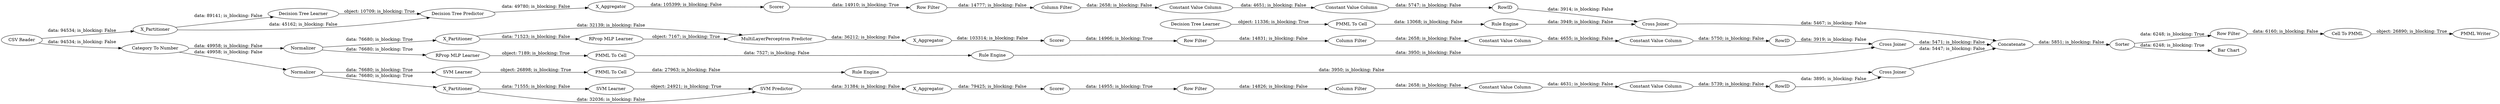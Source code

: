 digraph {
	"6208608736219332563_31" [label="SVM Learner"]
	"-4765470457029319034_293" [label=RowID]
	"3002223319292811150_38" [label="Cross Joiner"]
	"3002223319292811150_7" [label=X_Aggregator]
	"-2005788143980800306_292" [label="Constant Value Column"]
	"6208608736219332563_40" [label=Normalizer]
	"-3061667004837162462_35" [label="RProp MLP Learner"]
	"4993625949582362177_38" [label="Cross Joiner"]
	"8996116662481517379_52" [label=Sorter]
	"3002223319292811150_31" [label="Decision Tree Learner"]
	"-2005788143980800306_293" [label=RowID]
	"4993625949582362177_32" [label="MultiLayerPerceptron Predictor"]
	"3002223319292811150_32" [label="Decision Tree Predictor"]
	"8795069260603413097_292" [label="Constant Value Column"]
	"-7754766883179627346_33" [label="SVM Learner"]
	"-4765470457029319034_292" [label="Constant Value Column"]
	"8996116662481517379_62" [label="PMML Writer"]
	"8795069260603413097_294" [label="Column Filter"]
	"-7754766883179627346_34" [label="PMML To Cell"]
	"8996116662481517379_53" [label="Row Filter"]
	"4993625949582362177_7" [label=X_Aggregator]
	"6208608736219332563_32" [label="SVM Predictor"]
	"4993625949582362177_39" [label=Normalizer]
	"-2005788143980800306_294" [label="Column Filter"]
	"6208608736219332563_39" [label="Cross Joiner"]
	"4993625949582362177_2" [label=X_Partitioner]
	"3002223319292811150_2" [label=X_Partitioner]
	"6208608736219332563_41" [label=Scorer]
	"8341968492806406104_33" [label="Decision Tree Learner"]
	"8996116662481517379_59" [label="Bar Chart"]
	"-2005788143980800306_290" [label="Constant Value Column"]
	"8996116662481517379_54" [label="Cell To PMML"]
	"8795069260603413097_9" [label="Row Filter"]
	"-7754766883179627346_35" [label="Rule Engine"]
	"-3061667004837162462_34" [label="Rule Engine"]
	"6208608736219332563_7" [label=X_Aggregator]
	"4993625949582362177_40" [label=Scorer]
	"8996116662481517379_1" [label="CSV Reader"]
	"8996116662481517379_60" [label=Concatenate]
	"-4765470457029319034_294" [label="Column Filter"]
	"8341968492806406104_28" [label="PMML To Cell"]
	"-2005788143980800306_9" [label="Row Filter"]
	"-4765470457029319034_290" [label="Constant Value Column"]
	"8341968492806406104_34" [label="Rule Engine"]
	"8795069260603413097_293" [label=RowID]
	"4993625949582362177_31" [label="RProp MLP Learner"]
	"8996116662481517379_58" [label="Category To Number"]
	"8795069260603413097_290" [label="Constant Value Column"]
	"6208608736219332563_2" [label=X_Partitioner]
	"-4765470457029319034_9" [label="Row Filter"]
	"3002223319292811150_39" [label=Scorer]
	"-3061667004837162462_22" [label="PMML To Cell"]
	"3002223319292811150_7" -> "3002223319292811150_39" [label="data: 105399; is_blocking: False"]
	"6208608736219332563_7" -> "6208608736219332563_41" [label="data: 79425; is_blocking: False"]
	"6208608736219332563_40" -> "-7754766883179627346_33" [label="data: 76680; is_blocking: True"]
	"8795069260603413097_9" -> "8795069260603413097_294" [label="data: 14826; is_blocking: False"]
	"8341968492806406104_34" -> "3002223319292811150_38" [label="data: 3949; is_blocking: False"]
	"8996116662481517379_1" -> "8996116662481517379_58" [label="data: 94534; is_blocking: False"]
	"6208608736219332563_2" -> "6208608736219332563_32" [label="data: 32036; is_blocking: False"]
	"4993625949582362177_31" -> "4993625949582362177_32" [label="object: 7167; is_blocking: True"]
	"8795069260603413097_292" -> "8795069260603413097_293" [label="data: 5739; is_blocking: False"]
	"-2005788143980800306_290" -> "-2005788143980800306_292" [label="data: 4651; is_blocking: False"]
	"3002223319292811150_32" -> "3002223319292811150_7" [label="data: 49780; is_blocking: False"]
	"3002223319292811150_2" -> "3002223319292811150_31" [label="data: 89141; is_blocking: False"]
	"-3061667004837162462_34" -> "4993625949582362177_38" [label="data: 3950; is_blocking: False"]
	"4993625949582362177_40" -> "-4765470457029319034_9" [label="data: 14966; is_blocking: True"]
	"-4765470457029319034_9" -> "-4765470457029319034_294" [label="data: 14831; is_blocking: False"]
	"8795069260603413097_294" -> "8795069260603413097_290" [label="data: 2658; is_blocking: False"]
	"-4765470457029319034_292" -> "-4765470457029319034_293" [label="data: 5750; is_blocking: False"]
	"4993625949582362177_2" -> "4993625949582362177_32" [label="data: 32139; is_blocking: False"]
	"3002223319292811150_2" -> "3002223319292811150_32" [label="data: 45162; is_blocking: False"]
	"4993625949582362177_38" -> "8996116662481517379_60" [label="data: 5471; is_blocking: False"]
	"6208608736219332563_39" -> "8996116662481517379_60" [label="data: 5447; is_blocking: False"]
	"8996116662481517379_52" -> "8996116662481517379_53" [label="data: 6248; is_blocking: True"]
	"-2005788143980800306_9" -> "-2005788143980800306_294" [label="data: 14777; is_blocking: False"]
	"4993625949582362177_39" -> "4993625949582362177_2" [label="data: 76680; is_blocking: True"]
	"-4765470457029319034_293" -> "4993625949582362177_38" [label="data: 3919; is_blocking: False"]
	"3002223319292811150_31" -> "3002223319292811150_32" [label="object: 10709; is_blocking: True"]
	"4993625949582362177_32" -> "4993625949582362177_7" [label="data: 36212; is_blocking: False"]
	"6208608736219332563_40" -> "6208608736219332563_2" [label="data: 76680; is_blocking: True"]
	"6208608736219332563_31" -> "6208608736219332563_32" [label="object: 24921; is_blocking: True"]
	"8996116662481517379_53" -> "8996116662481517379_54" [label="data: 6160; is_blocking: False"]
	"8996116662481517379_60" -> "8996116662481517379_52" [label="data: 5851; is_blocking: False"]
	"6208608736219332563_2" -> "6208608736219332563_31" [label="data: 71555; is_blocking: False"]
	"-4765470457029319034_290" -> "-4765470457029319034_292" [label="data: 4655; is_blocking: False"]
	"-7754766883179627346_35" -> "6208608736219332563_39" [label="data: 3950; is_blocking: False"]
	"4993625949582362177_2" -> "4993625949582362177_31" [label="data: 71523; is_blocking: False"]
	"8996116662481517379_58" -> "4993625949582362177_39" [label="data: 49958; is_blocking: False"]
	"6208608736219332563_41" -> "8795069260603413097_9" [label="data: 14955; is_blocking: True"]
	"4993625949582362177_39" -> "-3061667004837162462_35" [label="data: 76680; is_blocking: True"]
	"6208608736219332563_32" -> "6208608736219332563_7" [label="data: 31384; is_blocking: False"]
	"-2005788143980800306_294" -> "-2005788143980800306_290" [label="data: 2658; is_blocking: False"]
	"8341968492806406104_28" -> "8341968492806406104_34" [label="data: 13068; is_blocking: False"]
	"-7754766883179627346_33" -> "-7754766883179627346_34" [label="object: 26898; is_blocking: True"]
	"-7754766883179627346_34" -> "-7754766883179627346_35" [label="data: 27963; is_blocking: False"]
	"8996116662481517379_58" -> "6208608736219332563_40" [label="data: 49958; is_blocking: False"]
	"8996116662481517379_54" -> "8996116662481517379_62" [label="object: 26890; is_blocking: True"]
	"-2005788143980800306_292" -> "-2005788143980800306_293" [label="data: 5747; is_blocking: False"]
	"-3061667004837162462_35" -> "-3061667004837162462_22" [label="object: 7189; is_blocking: True"]
	"8795069260603413097_290" -> "8795069260603413097_292" [label="data: 4631; is_blocking: False"]
	"-2005788143980800306_293" -> "3002223319292811150_38" [label="data: 3914; is_blocking: False"]
	"-3061667004837162462_22" -> "-3061667004837162462_34" [label="data: 7527; is_blocking: False"]
	"8795069260603413097_293" -> "6208608736219332563_39" [label="data: 3895; is_blocking: False"]
	"4993625949582362177_7" -> "4993625949582362177_40" [label="data: 103314; is_blocking: False"]
	"3002223319292811150_39" -> "-2005788143980800306_9" [label="data: 14910; is_blocking: True"]
	"8341968492806406104_33" -> "8341968492806406104_28" [label="object: 11336; is_blocking: True"]
	"8996116662481517379_1" -> "3002223319292811150_2" [label="data: 94534; is_blocking: False"]
	"3002223319292811150_38" -> "8996116662481517379_60" [label="data: 5467; is_blocking: False"]
	"-4765470457029319034_294" -> "-4765470457029319034_290" [label="data: 2658; is_blocking: False"]
	"8996116662481517379_52" -> "8996116662481517379_59" [label="data: 6248; is_blocking: True"]
	rankdir=LR
}
